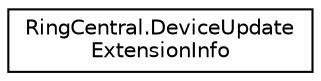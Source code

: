 digraph "Graphical Class Hierarchy"
{
 // LATEX_PDF_SIZE
  edge [fontname="Helvetica",fontsize="10",labelfontname="Helvetica",labelfontsize="10"];
  node [fontname="Helvetica",fontsize="10",shape=record];
  rankdir="LR";
  Node0 [label="RingCentral.DeviceUpdate\lExtensionInfo",height=0.2,width=0.4,color="black", fillcolor="white", style="filled",URL="$classRingCentral_1_1DeviceUpdateExtensionInfo.html",tooltip="Information on extension that the device is assigned to"];
}
